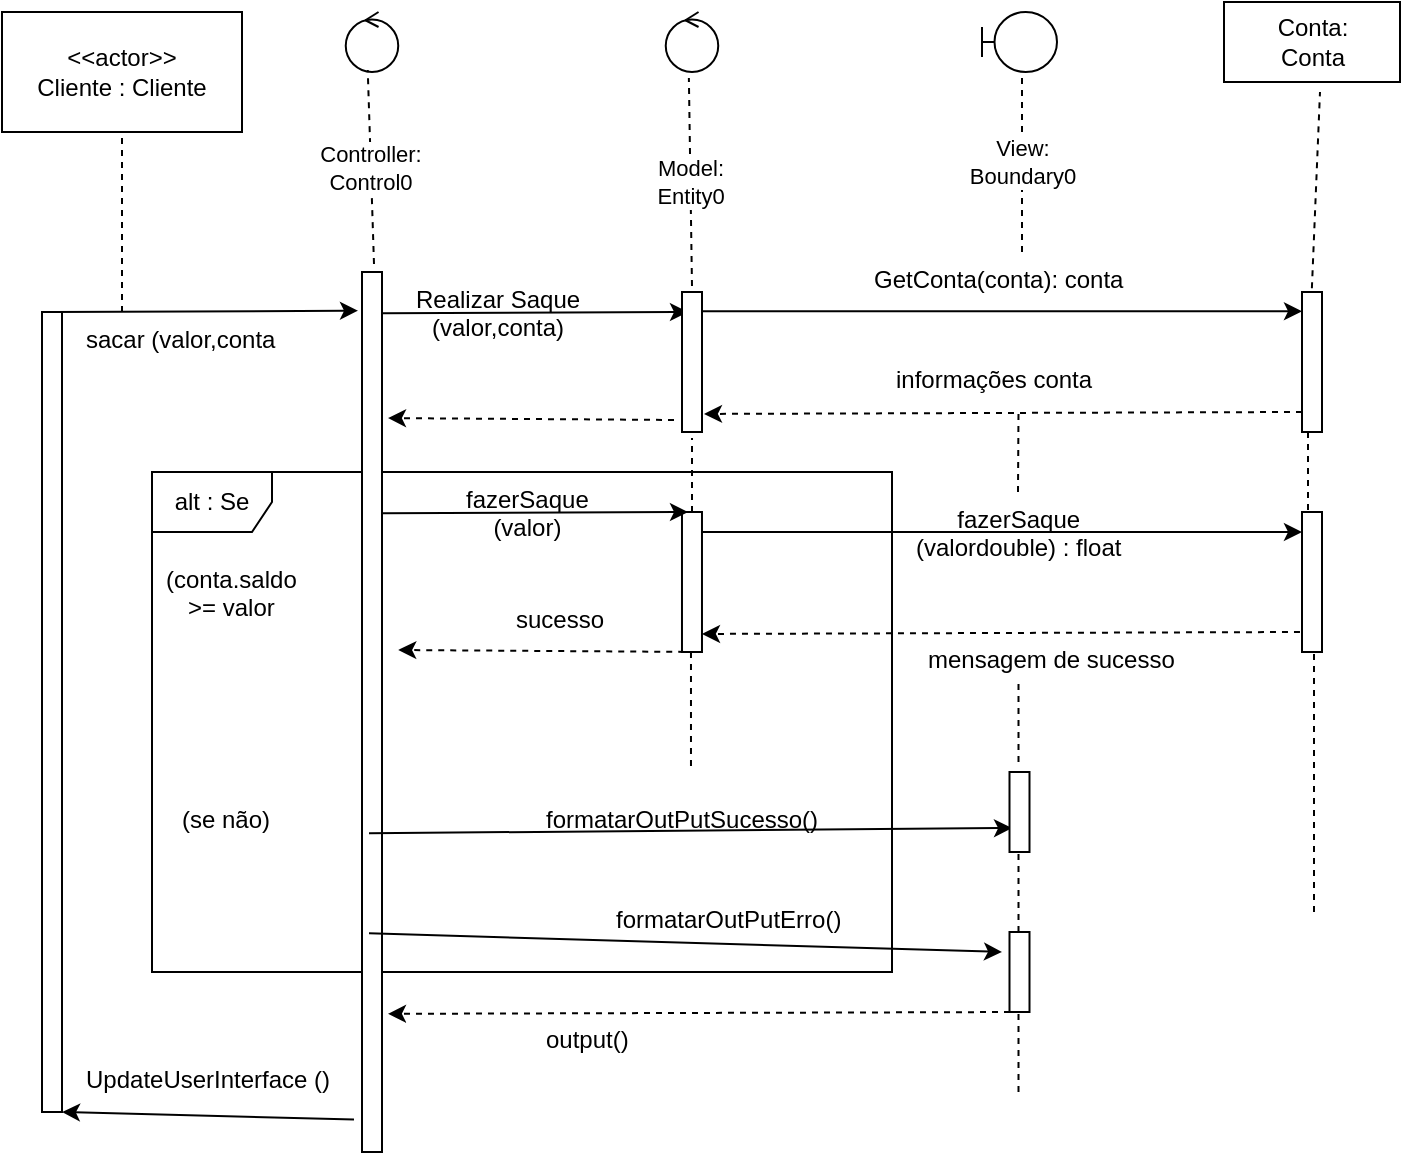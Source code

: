 <mxfile version="19.0.3" type="device"><diagram id="kgpKYQtTHZ0yAKxKKP6v" name="Page-1"><mxGraphModel dx="1108" dy="806" grid="1" gridSize="10" guides="1" tooltips="1" connect="1" arrows="1" fold="1" page="1" pageScale="1" pageWidth="850" pageHeight="1100" math="0" shadow="0"><root><mxCell id="0"/><mxCell id="1" parent="0"/><mxCell id="4q3bIrL27Due6RaeinFa-17" value="alt : Se" style="shape=umlFrame;whiteSpace=wrap;html=1;" vertex="1" parent="1"><mxGeometry x="185" y="320" width="370" height="250" as="geometry"/></mxCell><mxCell id="4q3bIrL27Due6RaeinFa-1" value="&amp;lt;&amp;lt;actor&amp;gt;&amp;gt;&lt;br&gt;Cliente : Cliente" style="rounded=0;whiteSpace=wrap;html=1;" vertex="1" parent="1"><mxGeometry x="110" y="90" width="120" height="60" as="geometry"/></mxCell><mxCell id="4q3bIrL27Due6RaeinFa-2" value="" style="endArrow=none;dashed=1;html=1;rounded=0;entryX=0.5;entryY=1;entryDx=0;entryDy=0;" edge="1" parent="1" target="4q3bIrL27Due6RaeinFa-1"><mxGeometry width="50" height="50" relative="1" as="geometry"><mxPoint x="170" y="240" as="sourcePoint"/><mxPoint x="450" y="320" as="targetPoint"/></mxGeometry></mxCell><mxCell id="4q3bIrL27Due6RaeinFa-3" value="" style="html=1;points=[];perimeter=orthogonalPerimeter;" vertex="1" parent="1"><mxGeometry x="130" y="240" width="10" height="400" as="geometry"/></mxCell><mxCell id="4q3bIrL27Due6RaeinFa-6" value="" style="endArrow=classic;html=1;rounded=0;exitX=0.5;exitY=0;exitDx=0;exitDy=0;exitPerimeter=0;entryX=-0.2;entryY=0.044;entryDx=0;entryDy=0;entryPerimeter=0;" edge="1" parent="1" source="4q3bIrL27Due6RaeinFa-3" target="4q3bIrL27Due6RaeinFa-10"><mxGeometry width="50" height="50" relative="1" as="geometry"><mxPoint x="400" y="370" as="sourcePoint"/><mxPoint x="270" y="240" as="targetPoint"/></mxGeometry></mxCell><mxCell id="4q3bIrL27Due6RaeinFa-7" value="" style="endArrow=classic;html=1;rounded=0;entryX=1;entryY=1;entryDx=0;entryDy=0;entryPerimeter=0;exitX=-0.4;exitY=0.963;exitDx=0;exitDy=0;exitPerimeter=0;" edge="1" parent="1" source="4q3bIrL27Due6RaeinFa-10" target="4q3bIrL27Due6RaeinFa-3"><mxGeometry width="50" height="50" relative="1" as="geometry"><mxPoint x="260" y="490" as="sourcePoint"/><mxPoint x="260" y="280" as="targetPoint"/></mxGeometry></mxCell><mxCell id="4q3bIrL27Due6RaeinFa-8" value="&lt;div style=&quot;text-align: center;&quot;&gt;&lt;span style=&quot;background-color: initial;&quot;&gt;sacar (valor,conta&lt;/span&gt;&lt;/div&gt;&lt;div style=&quot;text-align: center;&quot;&gt;&lt;span style=&quot;background-color: initial;&quot;&gt;&lt;br&gt;&lt;/span&gt;&lt;/div&gt;" style="text;whiteSpace=wrap;html=1;" vertex="1" parent="1"><mxGeometry x="150" y="240" width="110" height="40" as="geometry"/></mxCell><mxCell id="4q3bIrL27Due6RaeinFa-9" value="&lt;div style=&quot;text-align: center;&quot;&gt;UpdateUserInterface ()&lt;/div&gt;&lt;div style=&quot;text-align: center;&quot;&gt;&lt;br&gt;&lt;/div&gt;" style="text;whiteSpace=wrap;html=1;" vertex="1" parent="1"><mxGeometry x="150" y="610" width="130" height="30" as="geometry"/></mxCell><mxCell id="4q3bIrL27Due6RaeinFa-10" value="" style="html=1;points=[];perimeter=orthogonalPerimeter;" vertex="1" parent="1"><mxGeometry x="290" y="220" width="10" height="440" as="geometry"/></mxCell><mxCell id="4q3bIrL27Due6RaeinFa-11" value="" style="ellipse;shape=umlControl;whiteSpace=wrap;html=1;" vertex="1" parent="1"><mxGeometry x="281.87" y="90" width="26.25" height="30" as="geometry"/></mxCell><mxCell id="4q3bIrL27Due6RaeinFa-12" value="Controller: &lt;br&gt;Control0" style="endArrow=none;dashed=1;html=1;rounded=0;entryX=0.419;entryY=0.967;entryDx=0;entryDy=0;entryPerimeter=0;exitX=0.6;exitY=-0.009;exitDx=0;exitDy=0;exitPerimeter=0;" edge="1" parent="1" source="4q3bIrL27Due6RaeinFa-10" target="4q3bIrL27Due6RaeinFa-11"><mxGeometry width="50" height="50" relative="1" as="geometry"><mxPoint x="297.88" y="200" as="sourcePoint"/><mxPoint x="371.88" y="320" as="targetPoint"/></mxGeometry></mxCell><mxCell id="4q3bIrL27Due6RaeinFa-13" value="" style="endArrow=classic;html=1;rounded=0;exitX=0.5;exitY=0;exitDx=0;exitDy=0;exitPerimeter=0;entryX=-0.2;entryY=0.044;entryDx=0;entryDy=0;entryPerimeter=0;" edge="1" parent="1"><mxGeometry width="50" height="50" relative="1" as="geometry"><mxPoint x="300" y="240.64" as="sourcePoint"/><mxPoint x="453" y="240" as="targetPoint"/></mxGeometry></mxCell><mxCell id="4q3bIrL27Due6RaeinFa-14" value="" style="html=1;points=[];perimeter=orthogonalPerimeter;" vertex="1" parent="1"><mxGeometry x="450" y="230" width="10" height="70" as="geometry"/></mxCell><mxCell id="4q3bIrL27Due6RaeinFa-15" value="&lt;div style=&quot;text-align: center;&quot;&gt;Realizar Saque&lt;/div&gt;&lt;div style=&quot;text-align: center;&quot;&gt;(valor,conta)&lt;/div&gt;" style="text;whiteSpace=wrap;html=1;" vertex="1" parent="1"><mxGeometry x="315" y="220" width="110" height="20" as="geometry"/></mxCell><mxCell id="4q3bIrL27Due6RaeinFa-16" value="" style="endArrow=classic;html=1;rounded=0;dashed=1;entryX=1.3;entryY=0.166;entryDx=0;entryDy=0;entryPerimeter=0;exitX=-0.4;exitY=0.914;exitDx=0;exitDy=0;exitPerimeter=0;" edge="1" parent="1" source="4q3bIrL27Due6RaeinFa-14" target="4q3bIrL27Due6RaeinFa-10"><mxGeometry width="50" height="50" relative="1" as="geometry"><mxPoint x="400" y="370" as="sourcePoint"/><mxPoint x="450" y="320" as="targetPoint"/></mxGeometry></mxCell><mxCell id="4q3bIrL27Due6RaeinFa-18" value="&lt;div style=&quot;text-align: center;&quot;&gt;(conta.saldo &amp;gt;= valor&lt;/div&gt;" style="text;whiteSpace=wrap;html=1;" vertex="1" parent="1"><mxGeometry x="190" y="360" width="61.88" height="20" as="geometry"/></mxCell><mxCell id="4q3bIrL27Due6RaeinFa-19" value="&lt;div style=&quot;text-align: center;&quot;&gt;(se não)&lt;/div&gt;" style="text;whiteSpace=wrap;html=1;" vertex="1" parent="1"><mxGeometry x="198.12" y="480" width="61.88" height="20" as="geometry"/></mxCell><mxCell id="4q3bIrL27Due6RaeinFa-20" value="" style="ellipse;shape=umlControl;whiteSpace=wrap;html=1;" vertex="1" parent="1"><mxGeometry x="441.87" y="90" width="26.25" height="30" as="geometry"/></mxCell><mxCell id="4q3bIrL27Due6RaeinFa-21" value="Model:&lt;br&gt;Entity0" style="endArrow=none;dashed=1;html=1;rounded=0;entryX=0.419;entryY=0.967;entryDx=0;entryDy=0;entryPerimeter=0;exitX=0.5;exitY=-0.043;exitDx=0;exitDy=0;exitPerimeter=0;" edge="1" parent="1" source="4q3bIrL27Due6RaeinFa-14"><mxGeometry width="50" height="50" relative="1" as="geometry"><mxPoint x="456.57" y="220.0" as="sourcePoint"/><mxPoint x="453.439" y="122.97" as="targetPoint"/></mxGeometry></mxCell><mxCell id="4q3bIrL27Due6RaeinFa-22" value="" style="shape=umlBoundary;whiteSpace=wrap;html=1;" vertex="1" parent="1"><mxGeometry x="600" y="90" width="37.5" height="30" as="geometry"/></mxCell><mxCell id="4q3bIrL27Due6RaeinFa-23" value="" style="html=1;points=[];perimeter=orthogonalPerimeter;" vertex="1" parent="1"><mxGeometry x="760" y="230" width="10" height="70" as="geometry"/></mxCell><mxCell id="4q3bIrL27Due6RaeinFa-24" value="Conta:&lt;br&gt;Conta" style="html=1;" vertex="1" parent="1"><mxGeometry x="721" y="85" width="88" height="40" as="geometry"/></mxCell><mxCell id="4q3bIrL27Due6RaeinFa-25" value="" style="html=1;points=[];perimeter=orthogonalPerimeter;" vertex="1" parent="1"><mxGeometry x="760" y="340" width="10" height="70" as="geometry"/></mxCell><mxCell id="4q3bIrL27Due6RaeinFa-26" value="" style="endArrow=classic;html=1;rounded=0;exitX=0.5;exitY=0;exitDx=0;exitDy=0;exitPerimeter=0;" edge="1" parent="1" target="4q3bIrL27Due6RaeinFa-23"><mxGeometry width="50" height="50" relative="1" as="geometry"><mxPoint x="460" y="239.64" as="sourcePoint"/><mxPoint x="613" y="239" as="targetPoint"/></mxGeometry></mxCell><mxCell id="4q3bIrL27Due6RaeinFa-27" value="" style="endArrow=classic;html=1;rounded=0;dashed=1;entryX=1.1;entryY=0.871;entryDx=0;entryDy=0;entryPerimeter=0;exitX=0;exitY=0.857;exitDx=0;exitDy=0;exitPerimeter=0;" edge="1" parent="1" source="4q3bIrL27Due6RaeinFa-23" target="4q3bIrL27Due6RaeinFa-14"><mxGeometry width="50" height="50" relative="1" as="geometry"><mxPoint x="608" y="300" as="sourcePoint"/><mxPoint x="460" y="298.22" as="targetPoint"/></mxGeometry></mxCell><mxCell id="4q3bIrL27Due6RaeinFa-29" value="" style="html=1;points=[];perimeter=orthogonalPerimeter;" vertex="1" parent="1"><mxGeometry x="449.99" y="340" width="10" height="70" as="geometry"/></mxCell><mxCell id="4q3bIrL27Due6RaeinFa-31" value="" style="endArrow=classic;html=1;rounded=0;exitX=0.5;exitY=0;exitDx=0;exitDy=0;exitPerimeter=0;" edge="1" parent="1"><mxGeometry width="50" height="50" relative="1" as="geometry"><mxPoint x="459.99" y="350" as="sourcePoint"/><mxPoint x="759.99" y="350" as="targetPoint"/></mxGeometry></mxCell><mxCell id="4q3bIrL27Due6RaeinFa-32" value="" style="endArrow=classic;html=1;rounded=0;dashed=1;entryX=1.1;entryY=0.871;entryDx=0;entryDy=0;entryPerimeter=0;exitX=0;exitY=0.857;exitDx=0;exitDy=0;exitPerimeter=0;" edge="1" parent="1"><mxGeometry width="50" height="50" relative="1" as="geometry"><mxPoint x="758.99" y="400" as="sourcePoint"/><mxPoint x="459.99" y="400.98" as="targetPoint"/></mxGeometry></mxCell><mxCell id="4q3bIrL27Due6RaeinFa-33" value="" style="endArrow=none;dashed=1;html=1;rounded=0;entryX=0.5;entryY=1.043;entryDx=0;entryDy=0;entryPerimeter=0;" edge="1" parent="1" target="4q3bIrL27Due6RaeinFa-14"><mxGeometry width="50" height="50" relative="1" as="geometry"><mxPoint x="455" y="340" as="sourcePoint"/><mxPoint x="420" y="350" as="targetPoint"/></mxGeometry></mxCell><mxCell id="4q3bIrL27Due6RaeinFa-34" value="" style="endArrow=none;dashed=1;html=1;rounded=0;entryX=0.3;entryY=1;entryDx=0;entryDy=0;entryPerimeter=0;exitX=0.3;exitY=-0.014;exitDx=0;exitDy=0;exitPerimeter=0;" edge="1" parent="1" source="4q3bIrL27Due6RaeinFa-25" target="4q3bIrL27Due6RaeinFa-23"><mxGeometry width="50" height="50" relative="1" as="geometry"><mxPoint x="465" y="350" as="sourcePoint"/><mxPoint x="465" y="313.01" as="targetPoint"/></mxGeometry></mxCell><mxCell id="4q3bIrL27Due6RaeinFa-35" value="" style="endArrow=none;dashed=1;html=1;rounded=0;entryX=0.6;entryY=0.986;entryDx=0;entryDy=0;entryPerimeter=0;" edge="1" parent="1" target="4q3bIrL27Due6RaeinFa-25"><mxGeometry width="50" height="50" relative="1" as="geometry"><mxPoint x="766" y="540" as="sourcePoint"/><mxPoint x="475" y="323.01" as="targetPoint"/></mxGeometry></mxCell><mxCell id="4q3bIrL27Due6RaeinFa-36" value="" style="endArrow=classic;html=1;rounded=0;exitX=0.5;exitY=0;exitDx=0;exitDy=0;exitPerimeter=0;entryX=-0.2;entryY=0.044;entryDx=0;entryDy=0;entryPerimeter=0;" edge="1" parent="1"><mxGeometry width="50" height="50" relative="1" as="geometry"><mxPoint x="300" y="340.64" as="sourcePoint"/><mxPoint x="453" y="340" as="targetPoint"/></mxGeometry></mxCell><mxCell id="4q3bIrL27Due6RaeinFa-37" value="" style="endArrow=classic;html=1;rounded=0;dashed=1;entryX=1.3;entryY=0.166;entryDx=0;entryDy=0;entryPerimeter=0;exitX=-0.4;exitY=0.914;exitDx=0;exitDy=0;exitPerimeter=0;" edge="1" parent="1"><mxGeometry width="50" height="50" relative="1" as="geometry"><mxPoint x="451.12" y="409.94" as="sourcePoint"/><mxPoint x="308.12" y="409.0" as="targetPoint"/></mxGeometry></mxCell><mxCell id="4q3bIrL27Due6RaeinFa-40" value="" style="endArrow=none;dashed=1;html=1;rounded=0;" edge="1" parent="1"><mxGeometry width="50" height="50" relative="1" as="geometry"><mxPoint x="454.49" y="410" as="sourcePoint"/><mxPoint x="454.49" y="470" as="targetPoint"/></mxGeometry></mxCell><mxCell id="4q3bIrL27Due6RaeinFa-43" value="" style="endArrow=classic;html=1;rounded=0;exitX=0.5;exitY=0;exitDx=0;exitDy=0;exitPerimeter=0;entryX=0.125;entryY=0.7;entryDx=0;entryDy=0;entryPerimeter=0;" edge="1" parent="1" target="4q3bIrL27Due6RaeinFa-51"><mxGeometry width="50" height="50" relative="1" as="geometry"><mxPoint x="293.5" y="500.64" as="sourcePoint"/><mxPoint x="590" y="500" as="targetPoint"/></mxGeometry></mxCell><mxCell id="4q3bIrL27Due6RaeinFa-44" value="View:&lt;br&gt;Boundary0" style="endArrow=none;dashed=1;html=1;rounded=0;" edge="1" parent="1"><mxGeometry width="50" height="50" relative="1" as="geometry"><mxPoint x="620" y="210" as="sourcePoint"/><mxPoint x="620" y="120" as="targetPoint"/></mxGeometry></mxCell><mxCell id="4q3bIrL27Due6RaeinFa-45" value="&lt;div style=&quot;text-align: center;&quot;&gt;GetConta(conta): conta&lt;/div&gt;" style="text;whiteSpace=wrap;html=1;" vertex="1" parent="1"><mxGeometry x="543.75" y="210" width="150" height="20" as="geometry"/></mxCell><mxCell id="4q3bIrL27Due6RaeinFa-46" value="&lt;div style=&quot;text-align: center;&quot;&gt;informações conta&lt;/div&gt;" style="text;whiteSpace=wrap;html=1;" vertex="1" parent="1"><mxGeometry x="555" y="260" width="150" height="20" as="geometry"/></mxCell><mxCell id="4q3bIrL27Due6RaeinFa-47" value="" style="endArrow=none;dashed=1;html=1;rounded=0;entryX=0.5;entryY=1;entryDx=0;entryDy=0;" edge="1" parent="1"><mxGeometry width="50" height="50" relative="1" as="geometry"><mxPoint x="618" y="330" as="sourcePoint"/><mxPoint x="618.25" y="290" as="targetPoint"/></mxGeometry></mxCell><mxCell id="4q3bIrL27Due6RaeinFa-48" value="&lt;div style=&quot;text-align: center;&quot;&gt;fazerSaque&lt;/div&gt;&lt;div style=&quot;text-align: center;&quot;&gt;(valordouble) : float&lt;/div&gt;" style="text;whiteSpace=wrap;html=1;" vertex="1" parent="1"><mxGeometry x="565" y="330" width="150" height="20" as="geometry"/></mxCell><mxCell id="4q3bIrL27Due6RaeinFa-49" value="&lt;div style=&quot;text-align: center;&quot;&gt;mensagem de sucesso&lt;/div&gt;" style="text;whiteSpace=wrap;html=1;" vertex="1" parent="1"><mxGeometry x="571" y="400" width="150" height="20" as="geometry"/></mxCell><mxCell id="4q3bIrL27Due6RaeinFa-50" value="" style="endArrow=none;dashed=1;html=1;rounded=0;" edge="1" parent="1"><mxGeometry width="50" height="50" relative="1" as="geometry"><mxPoint x="618.25" y="465" as="sourcePoint"/><mxPoint x="618.25" y="425" as="targetPoint"/></mxGeometry></mxCell><mxCell id="4q3bIrL27Due6RaeinFa-51" value="" style="html=1;points=[];perimeter=orthogonalPerimeter;" vertex="1" parent="1"><mxGeometry x="613.75" y="470" width="10" height="40" as="geometry"/></mxCell><mxCell id="4q3bIrL27Due6RaeinFa-54" value="" style="endArrow=none;dashed=1;html=1;rounded=0;" edge="1" parent="1"><mxGeometry width="50" height="50" relative="1" as="geometry"><mxPoint x="618.25" y="550" as="sourcePoint"/><mxPoint x="618.25" y="510" as="targetPoint"/></mxGeometry></mxCell><mxCell id="4q3bIrL27Due6RaeinFa-55" value="" style="html=1;points=[];perimeter=orthogonalPerimeter;" vertex="1" parent="1"><mxGeometry x="613.75" y="550" width="10" height="40" as="geometry"/></mxCell><mxCell id="4q3bIrL27Due6RaeinFa-56" value="" style="endArrow=none;dashed=1;html=1;rounded=0;" edge="1" parent="1"><mxGeometry width="50" height="50" relative="1" as="geometry"><mxPoint x="618.25" y="630" as="sourcePoint"/><mxPoint x="618.25" y="590" as="targetPoint"/></mxGeometry></mxCell><mxCell id="4q3bIrL27Due6RaeinFa-57" value="" style="endArrow=classic;html=1;rounded=0;dashed=1;entryX=1.3;entryY=0.843;entryDx=0;entryDy=0;entryPerimeter=0;" edge="1" parent="1" target="4q3bIrL27Due6RaeinFa-10"><mxGeometry width="50" height="50" relative="1" as="geometry"><mxPoint x="620" y="590" as="sourcePoint"/><mxPoint x="300" y="610.98" as="targetPoint"/></mxGeometry></mxCell><mxCell id="4q3bIrL27Due6RaeinFa-58" value="&lt;div style=&quot;text-align: center;&quot;&gt;output()&lt;/div&gt;" style="text;whiteSpace=wrap;html=1;" vertex="1" parent="1"><mxGeometry x="379.99" y="590" width="150" height="20" as="geometry"/></mxCell><mxCell id="4q3bIrL27Due6RaeinFa-59" value="&lt;div style=&quot;text-align: center;&quot;&gt;formatarOutPutErro()&lt;/div&gt;" style="text;whiteSpace=wrap;html=1;" vertex="1" parent="1"><mxGeometry x="415" y="530" width="150" height="20" as="geometry"/></mxCell><mxCell id="4q3bIrL27Due6RaeinFa-60" value="" style="endArrow=classic;html=1;rounded=0;exitX=0.5;exitY=0;exitDx=0;exitDy=0;exitPerimeter=0;" edge="1" parent="1"><mxGeometry width="50" height="50" relative="1" as="geometry"><mxPoint x="293.5" y="550.64" as="sourcePoint"/><mxPoint x="610" y="560" as="targetPoint"/></mxGeometry></mxCell><mxCell id="4q3bIrL27Due6RaeinFa-61" value="&lt;div style=&quot;text-align: center;&quot;&gt;formatarOutPutSucesso()&lt;/div&gt;" style="text;whiteSpace=wrap;html=1;" vertex="1" parent="1"><mxGeometry x="380" y="480" width="150" height="20" as="geometry"/></mxCell><mxCell id="4q3bIrL27Due6RaeinFa-62" value="&lt;div style=&quot;text-align: center;&quot;&gt;sucesso&lt;/div&gt;" style="text;whiteSpace=wrap;html=1;" vertex="1" parent="1"><mxGeometry x="365" y="380" width="60" height="20" as="geometry"/></mxCell><mxCell id="4q3bIrL27Due6RaeinFa-63" value="&lt;div style=&quot;text-align: center;&quot;&gt;fazerSaque&lt;/div&gt;&lt;div style=&quot;text-align: center;&quot;&gt;(valor)&lt;/div&gt;" style="text;whiteSpace=wrap;html=1;" vertex="1" parent="1"><mxGeometry x="340" y="320" width="60" height="20" as="geometry"/></mxCell><mxCell id="4q3bIrL27Due6RaeinFa-64" value="" style="endArrow=none;dashed=1;html=1;rounded=0;exitX=0.494;exitY=-0.027;exitDx=0;exitDy=0;exitPerimeter=0;" edge="1" parent="1" source="4q3bIrL27Due6RaeinFa-23"><mxGeometry width="50" height="50" relative="1" as="geometry"><mxPoint x="768.82" y="250.98" as="sourcePoint"/><mxPoint x="769" y="130" as="targetPoint"/></mxGeometry></mxCell></root></mxGraphModel></diagram></mxfile>